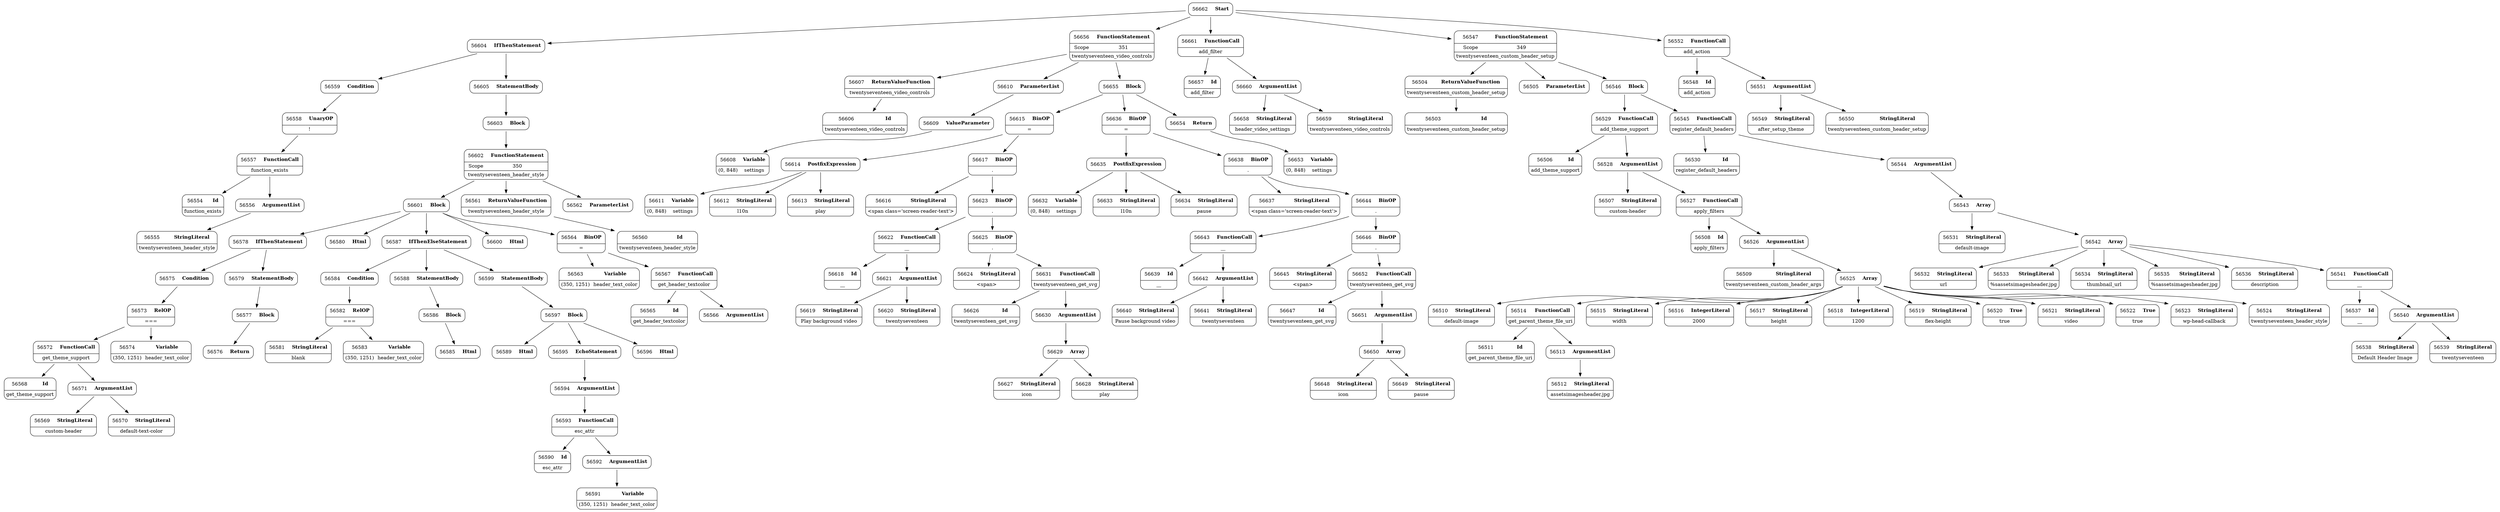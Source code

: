 digraph ast {
node [shape=none];
56576 [label=<<TABLE border='1' cellspacing='0' cellpadding='10' style='rounded' ><TR><TD border='0'>56576</TD><TD border='0'><B>Return</B></TD></TR></TABLE>>];
56577 [label=<<TABLE border='1' cellspacing='0' cellpadding='10' style='rounded' ><TR><TD border='0'>56577</TD><TD border='0'><B>Block</B></TD></TR></TABLE>>];
56577 -> 56576 [weight=2];
56578 [label=<<TABLE border='1' cellspacing='0' cellpadding='10' style='rounded' ><TR><TD border='0'>56578</TD><TD border='0'><B>IfThenStatement</B></TD></TR></TABLE>>];
56578 -> 56575 [weight=2];
56578 -> 56579 [weight=2];
56579 [label=<<TABLE border='1' cellspacing='0' cellpadding='10' style='rounded' ><TR><TD border='0'>56579</TD><TD border='0'><B>StatementBody</B></TD></TR></TABLE>>];
56579 -> 56577 [weight=2];
56580 [label=<<TABLE border='1' cellspacing='0' cellpadding='10' style='rounded' ><TR><TD border='0'>56580</TD><TD border='0'><B>Html</B></TD></TR></TABLE>>];
56581 [label=<<TABLE border='1' cellspacing='0' cellpadding='10' style='rounded' ><TR><TD border='0'>56581</TD><TD border='0'><B>StringLiteral</B></TD></TR><HR/><TR><TD border='0' cellpadding='5' colspan='2'>blank</TD></TR></TABLE>>];
56582 [label=<<TABLE border='1' cellspacing='0' cellpadding='10' style='rounded' ><TR><TD border='0'>56582</TD><TD border='0'><B>RelOP</B></TD></TR><HR/><TR><TD border='0' cellpadding='5' colspan='2'>===</TD></TR></TABLE>>];
56582 -> 56581 [weight=2];
56582 -> 56583 [weight=2];
56583 [label=<<TABLE border='1' cellspacing='0' cellpadding='10' style='rounded' ><TR><TD border='0'>56583</TD><TD border='0'><B>Variable</B></TD></TR><HR/><TR><TD border='0' cellpadding='5'>(350, 1251)</TD><TD border='0' cellpadding='5'>header_text_color</TD></TR></TABLE>>];
56584 [label=<<TABLE border='1' cellspacing='0' cellpadding='10' style='rounded' ><TR><TD border='0'>56584</TD><TD border='0'><B>Condition</B></TD></TR></TABLE>>];
56584 -> 56582 [weight=2];
56585 [label=<<TABLE border='1' cellspacing='0' cellpadding='10' style='rounded' ><TR><TD border='0'>56585</TD><TD border='0'><B>Html</B></TD></TR></TABLE>>];
56586 [label=<<TABLE border='1' cellspacing='0' cellpadding='10' style='rounded' ><TR><TD border='0'>56586</TD><TD border='0'><B>Block</B></TD></TR></TABLE>>];
56586 -> 56585 [weight=2];
56587 [label=<<TABLE border='1' cellspacing='0' cellpadding='10' style='rounded' ><TR><TD border='0'>56587</TD><TD border='0'><B>IfThenElseStatement</B></TD></TR></TABLE>>];
56587 -> 56584 [weight=2];
56587 -> 56588 [weight=2];
56587 -> 56599 [weight=2];
56588 [label=<<TABLE border='1' cellspacing='0' cellpadding='10' style='rounded' ><TR><TD border='0'>56588</TD><TD border='0'><B>StatementBody</B></TD></TR></TABLE>>];
56588 -> 56586 [weight=2];
56589 [label=<<TABLE border='1' cellspacing='0' cellpadding='10' style='rounded' ><TR><TD border='0'>56589</TD><TD border='0'><B>Html</B></TD></TR></TABLE>>];
56590 [label=<<TABLE border='1' cellspacing='0' cellpadding='10' style='rounded' ><TR><TD border='0'>56590</TD><TD border='0'><B>Id</B></TD></TR><HR/><TR><TD border='0' cellpadding='5' colspan='2'>esc_attr</TD></TR></TABLE>>];
56591 [label=<<TABLE border='1' cellspacing='0' cellpadding='10' style='rounded' ><TR><TD border='0'>56591</TD><TD border='0'><B>Variable</B></TD></TR><HR/><TR><TD border='0' cellpadding='5'>(350, 1251)</TD><TD border='0' cellpadding='5'>header_text_color</TD></TR></TABLE>>];
56592 [label=<<TABLE border='1' cellspacing='0' cellpadding='10' style='rounded' ><TR><TD border='0'>56592</TD><TD border='0'><B>ArgumentList</B></TD></TR></TABLE>>];
56592 -> 56591 [weight=2];
56593 [label=<<TABLE border='1' cellspacing='0' cellpadding='10' style='rounded' ><TR><TD border='0'>56593</TD><TD border='0'><B>FunctionCall</B></TD></TR><HR/><TR><TD border='0' cellpadding='5' colspan='2'>esc_attr</TD></TR></TABLE>>];
56593 -> 56590 [weight=2];
56593 -> 56592 [weight=2];
56594 [label=<<TABLE border='1' cellspacing='0' cellpadding='10' style='rounded' ><TR><TD border='0'>56594</TD><TD border='0'><B>ArgumentList</B></TD></TR></TABLE>>];
56594 -> 56593 [weight=2];
56595 [label=<<TABLE border='1' cellspacing='0' cellpadding='10' style='rounded' ><TR><TD border='0'>56595</TD><TD border='0'><B>EchoStatement</B></TD></TR></TABLE>>];
56595 -> 56594 [weight=2];
56596 [label=<<TABLE border='1' cellspacing='0' cellpadding='10' style='rounded' ><TR><TD border='0'>56596</TD><TD border='0'><B>Html</B></TD></TR></TABLE>>];
56597 [label=<<TABLE border='1' cellspacing='0' cellpadding='10' style='rounded' ><TR><TD border='0'>56597</TD><TD border='0'><B>Block</B></TD></TR></TABLE>>];
56597 -> 56589 [weight=2];
56597 -> 56595 [weight=2];
56597 -> 56596 [weight=2];
56599 [label=<<TABLE border='1' cellspacing='0' cellpadding='10' style='rounded' ><TR><TD border='0'>56599</TD><TD border='0'><B>StatementBody</B></TD></TR></TABLE>>];
56599 -> 56597 [weight=2];
56600 [label=<<TABLE border='1' cellspacing='0' cellpadding='10' style='rounded' ><TR><TD border='0'>56600</TD><TD border='0'><B>Html</B></TD></TR></TABLE>>];
56601 [label=<<TABLE border='1' cellspacing='0' cellpadding='10' style='rounded' ><TR><TD border='0'>56601</TD><TD border='0'><B>Block</B></TD></TR></TABLE>>];
56601 -> 56564 [weight=2];
56601 -> 56578 [weight=2];
56601 -> 56580 [weight=2];
56601 -> 56587 [weight=2];
56601 -> 56600 [weight=2];
56602 [label=<<TABLE border='1' cellspacing='0' cellpadding='10' style='rounded' ><TR><TD border='0'>56602</TD><TD border='0'><B>FunctionStatement</B></TD></TR><HR/><TR><TD border='0' cellpadding='5'>Scope</TD><TD border='0' cellpadding='5'>350</TD></TR><HR/><TR><TD border='0' cellpadding='5' colspan='2'>twentyseventeen_header_style</TD></TR></TABLE>>];
56602 -> 56561 [weight=2];
56602 -> 56562 [weight=2];
56602 -> 56601 [weight=2];
56603 [label=<<TABLE border='1' cellspacing='0' cellpadding='10' style='rounded' ><TR><TD border='0'>56603</TD><TD border='0'><B>Block</B></TD></TR></TABLE>>];
56603 -> 56602 [weight=2];
56604 [label=<<TABLE border='1' cellspacing='0' cellpadding='10' style='rounded' ><TR><TD border='0'>56604</TD><TD border='0'><B>IfThenStatement</B></TD></TR></TABLE>>];
56604 -> 56559 [weight=2];
56604 -> 56605 [weight=2];
56605 [label=<<TABLE border='1' cellspacing='0' cellpadding='10' style='rounded' ><TR><TD border='0'>56605</TD><TD border='0'><B>StatementBody</B></TD></TR></TABLE>>];
56605 -> 56603 [weight=2];
56606 [label=<<TABLE border='1' cellspacing='0' cellpadding='10' style='rounded' ><TR><TD border='0'>56606</TD><TD border='0'><B>Id</B></TD></TR><HR/><TR><TD border='0' cellpadding='5' colspan='2'>twentyseventeen_video_controls</TD></TR></TABLE>>];
56607 [label=<<TABLE border='1' cellspacing='0' cellpadding='10' style='rounded' ><TR><TD border='0'>56607</TD><TD border='0'><B>ReturnValueFunction</B></TD></TR><HR/><TR><TD border='0' cellpadding='5' colspan='2'>twentyseventeen_video_controls</TD></TR></TABLE>>];
56607 -> 56606 [weight=2];
56608 [label=<<TABLE border='1' cellspacing='0' cellpadding='10' style='rounded' ><TR><TD border='0'>56608</TD><TD border='0'><B>Variable</B></TD></TR><HR/><TR><TD border='0' cellpadding='5'>(0, 848)</TD><TD border='0' cellpadding='5'>settings</TD></TR></TABLE>>];
56609 [label=<<TABLE border='1' cellspacing='0' cellpadding='10' style='rounded' ><TR><TD border='0'>56609</TD><TD border='0'><B>ValueParameter</B></TD></TR></TABLE>>];
56609 -> 56608 [weight=2];
56610 [label=<<TABLE border='1' cellspacing='0' cellpadding='10' style='rounded' ><TR><TD border='0'>56610</TD><TD border='0'><B>ParameterList</B></TD></TR></TABLE>>];
56610 -> 56609 [weight=2];
56611 [label=<<TABLE border='1' cellspacing='0' cellpadding='10' style='rounded' ><TR><TD border='0'>56611</TD><TD border='0'><B>Variable</B></TD></TR><HR/><TR><TD border='0' cellpadding='5'>(0, 848)</TD><TD border='0' cellpadding='5'>settings</TD></TR></TABLE>>];
56612 [label=<<TABLE border='1' cellspacing='0' cellpadding='10' style='rounded' ><TR><TD border='0'>56612</TD><TD border='0'><B>StringLiteral</B></TD></TR><HR/><TR><TD border='0' cellpadding='5' colspan='2'>l10n</TD></TR></TABLE>>];
56613 [label=<<TABLE border='1' cellspacing='0' cellpadding='10' style='rounded' ><TR><TD border='0'>56613</TD><TD border='0'><B>StringLiteral</B></TD></TR><HR/><TR><TD border='0' cellpadding='5' colspan='2'>play</TD></TR></TABLE>>];
56614 [label=<<TABLE border='1' cellspacing='0' cellpadding='10' style='rounded' ><TR><TD border='0'>56614</TD><TD border='0'><B>PostfixExpression</B></TD></TR></TABLE>>];
56614 -> 56611 [weight=2];
56614 -> 56612 [weight=2];
56614 -> 56613 [weight=2];
56615 [label=<<TABLE border='1' cellspacing='0' cellpadding='10' style='rounded' ><TR><TD border='0'>56615</TD><TD border='0'><B>BinOP</B></TD></TR><HR/><TR><TD border='0' cellpadding='5' colspan='2'>=</TD></TR></TABLE>>];
56615 -> 56614 [weight=2];
56615 -> 56617 [weight=2];
56616 [label=<<TABLE border='1' cellspacing='0' cellpadding='10' style='rounded' ><TR><TD border='0'>56616</TD><TD border='0'><B>StringLiteral</B></TD></TR><HR/><TR><TD border='0' cellpadding='5' colspan='2'>&lt;span class='screen-reader-text'&gt;</TD></TR></TABLE>>];
56617 [label=<<TABLE border='1' cellspacing='0' cellpadding='10' style='rounded' ><TR><TD border='0'>56617</TD><TD border='0'><B>BinOP</B></TD></TR><HR/><TR><TD border='0' cellpadding='5' colspan='2'>.</TD></TR></TABLE>>];
56617 -> 56616 [weight=2];
56617 -> 56623 [weight=2];
56618 [label=<<TABLE border='1' cellspacing='0' cellpadding='10' style='rounded' ><TR><TD border='0'>56618</TD><TD border='0'><B>Id</B></TD></TR><HR/><TR><TD border='0' cellpadding='5' colspan='2'>__</TD></TR></TABLE>>];
56619 [label=<<TABLE border='1' cellspacing='0' cellpadding='10' style='rounded' ><TR><TD border='0'>56619</TD><TD border='0'><B>StringLiteral</B></TD></TR><HR/><TR><TD border='0' cellpadding='5' colspan='2'>Play background video</TD></TR></TABLE>>];
56620 [label=<<TABLE border='1' cellspacing='0' cellpadding='10' style='rounded' ><TR><TD border='0'>56620</TD><TD border='0'><B>StringLiteral</B></TD></TR><HR/><TR><TD border='0' cellpadding='5' colspan='2'>twentyseventeen</TD></TR></TABLE>>];
56621 [label=<<TABLE border='1' cellspacing='0' cellpadding='10' style='rounded' ><TR><TD border='0'>56621</TD><TD border='0'><B>ArgumentList</B></TD></TR></TABLE>>];
56621 -> 56619 [weight=2];
56621 -> 56620 [weight=2];
56622 [label=<<TABLE border='1' cellspacing='0' cellpadding='10' style='rounded' ><TR><TD border='0'>56622</TD><TD border='0'><B>FunctionCall</B></TD></TR><HR/><TR><TD border='0' cellpadding='5' colspan='2'>__</TD></TR></TABLE>>];
56622 -> 56618 [weight=2];
56622 -> 56621 [weight=2];
56623 [label=<<TABLE border='1' cellspacing='0' cellpadding='10' style='rounded' ><TR><TD border='0'>56623</TD><TD border='0'><B>BinOP</B></TD></TR><HR/><TR><TD border='0' cellpadding='5' colspan='2'>.</TD></TR></TABLE>>];
56623 -> 56622 [weight=2];
56623 -> 56625 [weight=2];
56624 [label=<<TABLE border='1' cellspacing='0' cellpadding='10' style='rounded' ><TR><TD border='0'>56624</TD><TD border='0'><B>StringLiteral</B></TD></TR><HR/><TR><TD border='0' cellpadding='5' colspan='2'>&lt;span&gt;</TD></TR></TABLE>>];
56625 [label=<<TABLE border='1' cellspacing='0' cellpadding='10' style='rounded' ><TR><TD border='0'>56625</TD><TD border='0'><B>BinOP</B></TD></TR><HR/><TR><TD border='0' cellpadding='5' colspan='2'>.</TD></TR></TABLE>>];
56625 -> 56624 [weight=2];
56625 -> 56631 [weight=2];
56626 [label=<<TABLE border='1' cellspacing='0' cellpadding='10' style='rounded' ><TR><TD border='0'>56626</TD><TD border='0'><B>Id</B></TD></TR><HR/><TR><TD border='0' cellpadding='5' colspan='2'>twentyseventeen_get_svg</TD></TR></TABLE>>];
56627 [label=<<TABLE border='1' cellspacing='0' cellpadding='10' style='rounded' ><TR><TD border='0'>56627</TD><TD border='0'><B>StringLiteral</B></TD></TR><HR/><TR><TD border='0' cellpadding='5' colspan='2'>icon</TD></TR></TABLE>>];
56628 [label=<<TABLE border='1' cellspacing='0' cellpadding='10' style='rounded' ><TR><TD border='0'>56628</TD><TD border='0'><B>StringLiteral</B></TD></TR><HR/><TR><TD border='0' cellpadding='5' colspan='2'>play</TD></TR></TABLE>>];
56629 [label=<<TABLE border='1' cellspacing='0' cellpadding='10' style='rounded' ><TR><TD border='0'>56629</TD><TD border='0'><B>Array</B></TD></TR></TABLE>>];
56629 -> 56627 [weight=2];
56629 -> 56628 [weight=2];
56630 [label=<<TABLE border='1' cellspacing='0' cellpadding='10' style='rounded' ><TR><TD border='0'>56630</TD><TD border='0'><B>ArgumentList</B></TD></TR></TABLE>>];
56630 -> 56629 [weight=2];
56631 [label=<<TABLE border='1' cellspacing='0' cellpadding='10' style='rounded' ><TR><TD border='0'>56631</TD><TD border='0'><B>FunctionCall</B></TD></TR><HR/><TR><TD border='0' cellpadding='5' colspan='2'>twentyseventeen_get_svg</TD></TR></TABLE>>];
56631 -> 56626 [weight=2];
56631 -> 56630 [weight=2];
56632 [label=<<TABLE border='1' cellspacing='0' cellpadding='10' style='rounded' ><TR><TD border='0'>56632</TD><TD border='0'><B>Variable</B></TD></TR><HR/><TR><TD border='0' cellpadding='5'>(0, 848)</TD><TD border='0' cellpadding='5'>settings</TD></TR></TABLE>>];
56633 [label=<<TABLE border='1' cellspacing='0' cellpadding='10' style='rounded' ><TR><TD border='0'>56633</TD><TD border='0'><B>StringLiteral</B></TD></TR><HR/><TR><TD border='0' cellpadding='5' colspan='2'>l10n</TD></TR></TABLE>>];
56634 [label=<<TABLE border='1' cellspacing='0' cellpadding='10' style='rounded' ><TR><TD border='0'>56634</TD><TD border='0'><B>StringLiteral</B></TD></TR><HR/><TR><TD border='0' cellpadding='5' colspan='2'>pause</TD></TR></TABLE>>];
56635 [label=<<TABLE border='1' cellspacing='0' cellpadding='10' style='rounded' ><TR><TD border='0'>56635</TD><TD border='0'><B>PostfixExpression</B></TD></TR></TABLE>>];
56635 -> 56632 [weight=2];
56635 -> 56633 [weight=2];
56635 -> 56634 [weight=2];
56636 [label=<<TABLE border='1' cellspacing='0' cellpadding='10' style='rounded' ><TR><TD border='0'>56636</TD><TD border='0'><B>BinOP</B></TD></TR><HR/><TR><TD border='0' cellpadding='5' colspan='2'>=</TD></TR></TABLE>>];
56636 -> 56635 [weight=2];
56636 -> 56638 [weight=2];
56637 [label=<<TABLE border='1' cellspacing='0' cellpadding='10' style='rounded' ><TR><TD border='0'>56637</TD><TD border='0'><B>StringLiteral</B></TD></TR><HR/><TR><TD border='0' cellpadding='5' colspan='2'>&lt;span class='screen-reader-text'&gt;</TD></TR></TABLE>>];
56638 [label=<<TABLE border='1' cellspacing='0' cellpadding='10' style='rounded' ><TR><TD border='0'>56638</TD><TD border='0'><B>BinOP</B></TD></TR><HR/><TR><TD border='0' cellpadding='5' colspan='2'>.</TD></TR></TABLE>>];
56638 -> 56637 [weight=2];
56638 -> 56644 [weight=2];
56639 [label=<<TABLE border='1' cellspacing='0' cellpadding='10' style='rounded' ><TR><TD border='0'>56639</TD><TD border='0'><B>Id</B></TD></TR><HR/><TR><TD border='0' cellpadding='5' colspan='2'>__</TD></TR></TABLE>>];
56640 [label=<<TABLE border='1' cellspacing='0' cellpadding='10' style='rounded' ><TR><TD border='0'>56640</TD><TD border='0'><B>StringLiteral</B></TD></TR><HR/><TR><TD border='0' cellpadding='5' colspan='2'>Pause background video</TD></TR></TABLE>>];
56641 [label=<<TABLE border='1' cellspacing='0' cellpadding='10' style='rounded' ><TR><TD border='0'>56641</TD><TD border='0'><B>StringLiteral</B></TD></TR><HR/><TR><TD border='0' cellpadding='5' colspan='2'>twentyseventeen</TD></TR></TABLE>>];
56642 [label=<<TABLE border='1' cellspacing='0' cellpadding='10' style='rounded' ><TR><TD border='0'>56642</TD><TD border='0'><B>ArgumentList</B></TD></TR></TABLE>>];
56642 -> 56640 [weight=2];
56642 -> 56641 [weight=2];
56643 [label=<<TABLE border='1' cellspacing='0' cellpadding='10' style='rounded' ><TR><TD border='0'>56643</TD><TD border='0'><B>FunctionCall</B></TD></TR><HR/><TR><TD border='0' cellpadding='5' colspan='2'>__</TD></TR></TABLE>>];
56643 -> 56639 [weight=2];
56643 -> 56642 [weight=2];
56644 [label=<<TABLE border='1' cellspacing='0' cellpadding='10' style='rounded' ><TR><TD border='0'>56644</TD><TD border='0'><B>BinOP</B></TD></TR><HR/><TR><TD border='0' cellpadding='5' colspan='2'>.</TD></TR></TABLE>>];
56644 -> 56643 [weight=2];
56644 -> 56646 [weight=2];
56645 [label=<<TABLE border='1' cellspacing='0' cellpadding='10' style='rounded' ><TR><TD border='0'>56645</TD><TD border='0'><B>StringLiteral</B></TD></TR><HR/><TR><TD border='0' cellpadding='5' colspan='2'>&lt;span&gt;</TD></TR></TABLE>>];
56646 [label=<<TABLE border='1' cellspacing='0' cellpadding='10' style='rounded' ><TR><TD border='0'>56646</TD><TD border='0'><B>BinOP</B></TD></TR><HR/><TR><TD border='0' cellpadding='5' colspan='2'>.</TD></TR></TABLE>>];
56646 -> 56645 [weight=2];
56646 -> 56652 [weight=2];
56647 [label=<<TABLE border='1' cellspacing='0' cellpadding='10' style='rounded' ><TR><TD border='0'>56647</TD><TD border='0'><B>Id</B></TD></TR><HR/><TR><TD border='0' cellpadding='5' colspan='2'>twentyseventeen_get_svg</TD></TR></TABLE>>];
56648 [label=<<TABLE border='1' cellspacing='0' cellpadding='10' style='rounded' ><TR><TD border='0'>56648</TD><TD border='0'><B>StringLiteral</B></TD></TR><HR/><TR><TD border='0' cellpadding='5' colspan='2'>icon</TD></TR></TABLE>>];
56649 [label=<<TABLE border='1' cellspacing='0' cellpadding='10' style='rounded' ><TR><TD border='0'>56649</TD><TD border='0'><B>StringLiteral</B></TD></TR><HR/><TR><TD border='0' cellpadding='5' colspan='2'>pause</TD></TR></TABLE>>];
56650 [label=<<TABLE border='1' cellspacing='0' cellpadding='10' style='rounded' ><TR><TD border='0'>56650</TD><TD border='0'><B>Array</B></TD></TR></TABLE>>];
56650 -> 56648 [weight=2];
56650 -> 56649 [weight=2];
56651 [label=<<TABLE border='1' cellspacing='0' cellpadding='10' style='rounded' ><TR><TD border='0'>56651</TD><TD border='0'><B>ArgumentList</B></TD></TR></TABLE>>];
56651 -> 56650 [weight=2];
56652 [label=<<TABLE border='1' cellspacing='0' cellpadding='10' style='rounded' ><TR><TD border='0'>56652</TD><TD border='0'><B>FunctionCall</B></TD></TR><HR/><TR><TD border='0' cellpadding='5' colspan='2'>twentyseventeen_get_svg</TD></TR></TABLE>>];
56652 -> 56647 [weight=2];
56652 -> 56651 [weight=2];
56653 [label=<<TABLE border='1' cellspacing='0' cellpadding='10' style='rounded' ><TR><TD border='0'>56653</TD><TD border='0'><B>Variable</B></TD></TR><HR/><TR><TD border='0' cellpadding='5'>(0, 848)</TD><TD border='0' cellpadding='5'>settings</TD></TR></TABLE>>];
56654 [label=<<TABLE border='1' cellspacing='0' cellpadding='10' style='rounded' ><TR><TD border='0'>56654</TD><TD border='0'><B>Return</B></TD></TR></TABLE>>];
56654 -> 56653 [weight=2];
56655 [label=<<TABLE border='1' cellspacing='0' cellpadding='10' style='rounded' ><TR><TD border='0'>56655</TD><TD border='0'><B>Block</B></TD></TR></TABLE>>];
56655 -> 56615 [weight=2];
56655 -> 56636 [weight=2];
56655 -> 56654 [weight=2];
56656 [label=<<TABLE border='1' cellspacing='0' cellpadding='10' style='rounded' ><TR><TD border='0'>56656</TD><TD border='0'><B>FunctionStatement</B></TD></TR><HR/><TR><TD border='0' cellpadding='5'>Scope</TD><TD border='0' cellpadding='5'>351</TD></TR><HR/><TR><TD border='0' cellpadding='5' colspan='2'>twentyseventeen_video_controls</TD></TR></TABLE>>];
56656 -> 56607 [weight=2];
56656 -> 56610 [weight=2];
56656 -> 56655 [weight=2];
56657 [label=<<TABLE border='1' cellspacing='0' cellpadding='10' style='rounded' ><TR><TD border='0'>56657</TD><TD border='0'><B>Id</B></TD></TR><HR/><TR><TD border='0' cellpadding='5' colspan='2'>add_filter</TD></TR></TABLE>>];
56658 [label=<<TABLE border='1' cellspacing='0' cellpadding='10' style='rounded' ><TR><TD border='0'>56658</TD><TD border='0'><B>StringLiteral</B></TD></TR><HR/><TR><TD border='0' cellpadding='5' colspan='2'>header_video_settings</TD></TR></TABLE>>];
56659 [label=<<TABLE border='1' cellspacing='0' cellpadding='10' style='rounded' ><TR><TD border='0'>56659</TD><TD border='0'><B>StringLiteral</B></TD></TR><HR/><TR><TD border='0' cellpadding='5' colspan='2'>twentyseventeen_video_controls</TD></TR></TABLE>>];
56660 [label=<<TABLE border='1' cellspacing='0' cellpadding='10' style='rounded' ><TR><TD border='0'>56660</TD><TD border='0'><B>ArgumentList</B></TD></TR></TABLE>>];
56660 -> 56658 [weight=2];
56660 -> 56659 [weight=2];
56661 [label=<<TABLE border='1' cellspacing='0' cellpadding='10' style='rounded' ><TR><TD border='0'>56661</TD><TD border='0'><B>FunctionCall</B></TD></TR><HR/><TR><TD border='0' cellpadding='5' colspan='2'>add_filter</TD></TR></TABLE>>];
56661 -> 56657 [weight=2];
56661 -> 56660 [weight=2];
56662 [label=<<TABLE border='1' cellspacing='0' cellpadding='10' style='rounded' ><TR><TD border='0'>56662</TD><TD border='0'><B>Start</B></TD></TR></TABLE>>];
56662 -> 56547 [weight=2];
56662 -> 56552 [weight=2];
56662 -> 56604 [weight=2];
56662 -> 56656 [weight=2];
56662 -> 56661 [weight=2];
56503 [label=<<TABLE border='1' cellspacing='0' cellpadding='10' style='rounded' ><TR><TD border='0'>56503</TD><TD border='0'><B>Id</B></TD></TR><HR/><TR><TD border='0' cellpadding='5' colspan='2'>twentyseventeen_custom_header_setup</TD></TR></TABLE>>];
56504 [label=<<TABLE border='1' cellspacing='0' cellpadding='10' style='rounded' ><TR><TD border='0'>56504</TD><TD border='0'><B>ReturnValueFunction</B></TD></TR><HR/><TR><TD border='0' cellpadding='5' colspan='2'>twentyseventeen_custom_header_setup</TD></TR></TABLE>>];
56504 -> 56503 [weight=2];
56505 [label=<<TABLE border='1' cellspacing='0' cellpadding='10' style='rounded' ><TR><TD border='0'>56505</TD><TD border='0'><B>ParameterList</B></TD></TR></TABLE>>];
56506 [label=<<TABLE border='1' cellspacing='0' cellpadding='10' style='rounded' ><TR><TD border='0'>56506</TD><TD border='0'><B>Id</B></TD></TR><HR/><TR><TD border='0' cellpadding='5' colspan='2'>add_theme_support</TD></TR></TABLE>>];
56507 [label=<<TABLE border='1' cellspacing='0' cellpadding='10' style='rounded' ><TR><TD border='0'>56507</TD><TD border='0'><B>StringLiteral</B></TD></TR><HR/><TR><TD border='0' cellpadding='5' colspan='2'>custom-header</TD></TR></TABLE>>];
56508 [label=<<TABLE border='1' cellspacing='0' cellpadding='10' style='rounded' ><TR><TD border='0'>56508</TD><TD border='0'><B>Id</B></TD></TR><HR/><TR><TD border='0' cellpadding='5' colspan='2'>apply_filters</TD></TR></TABLE>>];
56509 [label=<<TABLE border='1' cellspacing='0' cellpadding='10' style='rounded' ><TR><TD border='0'>56509</TD><TD border='0'><B>StringLiteral</B></TD></TR><HR/><TR><TD border='0' cellpadding='5' colspan='2'>twentyseventeen_custom_header_args</TD></TR></TABLE>>];
56510 [label=<<TABLE border='1' cellspacing='0' cellpadding='10' style='rounded' ><TR><TD border='0'>56510</TD><TD border='0'><B>StringLiteral</B></TD></TR><HR/><TR><TD border='0' cellpadding='5' colspan='2'>default-image</TD></TR></TABLE>>];
56511 [label=<<TABLE border='1' cellspacing='0' cellpadding='10' style='rounded' ><TR><TD border='0'>56511</TD><TD border='0'><B>Id</B></TD></TR><HR/><TR><TD border='0' cellpadding='5' colspan='2'>get_parent_theme_file_uri</TD></TR></TABLE>>];
56512 [label=<<TABLE border='1' cellspacing='0' cellpadding='10' style='rounded' ><TR><TD border='0'>56512</TD><TD border='0'><B>StringLiteral</B></TD></TR><HR/><TR><TD border='0' cellpadding='5' colspan='2'>assetsimagesheader.jpg</TD></TR></TABLE>>];
56513 [label=<<TABLE border='1' cellspacing='0' cellpadding='10' style='rounded' ><TR><TD border='0'>56513</TD><TD border='0'><B>ArgumentList</B></TD></TR></TABLE>>];
56513 -> 56512 [weight=2];
56514 [label=<<TABLE border='1' cellspacing='0' cellpadding='10' style='rounded' ><TR><TD border='0'>56514</TD><TD border='0'><B>FunctionCall</B></TD></TR><HR/><TR><TD border='0' cellpadding='5' colspan='2'>get_parent_theme_file_uri</TD></TR></TABLE>>];
56514 -> 56511 [weight=2];
56514 -> 56513 [weight=2];
56515 [label=<<TABLE border='1' cellspacing='0' cellpadding='10' style='rounded' ><TR><TD border='0'>56515</TD><TD border='0'><B>StringLiteral</B></TD></TR><HR/><TR><TD border='0' cellpadding='5' colspan='2'>width</TD></TR></TABLE>>];
56516 [label=<<TABLE border='1' cellspacing='0' cellpadding='10' style='rounded' ><TR><TD border='0'>56516</TD><TD border='0'><B>IntegerLiteral</B></TD></TR><HR/><TR><TD border='0' cellpadding='5' colspan='2'>2000</TD></TR></TABLE>>];
56517 [label=<<TABLE border='1' cellspacing='0' cellpadding='10' style='rounded' ><TR><TD border='0'>56517</TD><TD border='0'><B>StringLiteral</B></TD></TR><HR/><TR><TD border='0' cellpadding='5' colspan='2'>height</TD></TR></TABLE>>];
56518 [label=<<TABLE border='1' cellspacing='0' cellpadding='10' style='rounded' ><TR><TD border='0'>56518</TD><TD border='0'><B>IntegerLiteral</B></TD></TR><HR/><TR><TD border='0' cellpadding='5' colspan='2'>1200</TD></TR></TABLE>>];
56519 [label=<<TABLE border='1' cellspacing='0' cellpadding='10' style='rounded' ><TR><TD border='0'>56519</TD><TD border='0'><B>StringLiteral</B></TD></TR><HR/><TR><TD border='0' cellpadding='5' colspan='2'>flex-height</TD></TR></TABLE>>];
56520 [label=<<TABLE border='1' cellspacing='0' cellpadding='10' style='rounded' ><TR><TD border='0'>56520</TD><TD border='0'><B>True</B></TD></TR><HR/><TR><TD border='0' cellpadding='5' colspan='2'>true</TD></TR></TABLE>>];
56521 [label=<<TABLE border='1' cellspacing='0' cellpadding='10' style='rounded' ><TR><TD border='0'>56521</TD><TD border='0'><B>StringLiteral</B></TD></TR><HR/><TR><TD border='0' cellpadding='5' colspan='2'>video</TD></TR></TABLE>>];
56522 [label=<<TABLE border='1' cellspacing='0' cellpadding='10' style='rounded' ><TR><TD border='0'>56522</TD><TD border='0'><B>True</B></TD></TR><HR/><TR><TD border='0' cellpadding='5' colspan='2'>true</TD></TR></TABLE>>];
56523 [label=<<TABLE border='1' cellspacing='0' cellpadding='10' style='rounded' ><TR><TD border='0'>56523</TD><TD border='0'><B>StringLiteral</B></TD></TR><HR/><TR><TD border='0' cellpadding='5' colspan='2'>wp-head-callback</TD></TR></TABLE>>];
56524 [label=<<TABLE border='1' cellspacing='0' cellpadding='10' style='rounded' ><TR><TD border='0'>56524</TD><TD border='0'><B>StringLiteral</B></TD></TR><HR/><TR><TD border='0' cellpadding='5' colspan='2'>twentyseventeen_header_style</TD></TR></TABLE>>];
56525 [label=<<TABLE border='1' cellspacing='0' cellpadding='10' style='rounded' ><TR><TD border='0'>56525</TD><TD border='0'><B>Array</B></TD></TR></TABLE>>];
56525 -> 56510 [weight=2];
56525 -> 56514 [weight=2];
56525 -> 56515 [weight=2];
56525 -> 56516 [weight=2];
56525 -> 56517 [weight=2];
56525 -> 56518 [weight=2];
56525 -> 56519 [weight=2];
56525 -> 56520 [weight=2];
56525 -> 56521 [weight=2];
56525 -> 56522 [weight=2];
56525 -> 56523 [weight=2];
56525 -> 56524 [weight=2];
56526 [label=<<TABLE border='1' cellspacing='0' cellpadding='10' style='rounded' ><TR><TD border='0'>56526</TD><TD border='0'><B>ArgumentList</B></TD></TR></TABLE>>];
56526 -> 56509 [weight=2];
56526 -> 56525 [weight=2];
56527 [label=<<TABLE border='1' cellspacing='0' cellpadding='10' style='rounded' ><TR><TD border='0'>56527</TD><TD border='0'><B>FunctionCall</B></TD></TR><HR/><TR><TD border='0' cellpadding='5' colspan='2'>apply_filters</TD></TR></TABLE>>];
56527 -> 56508 [weight=2];
56527 -> 56526 [weight=2];
56528 [label=<<TABLE border='1' cellspacing='0' cellpadding='10' style='rounded' ><TR><TD border='0'>56528</TD><TD border='0'><B>ArgumentList</B></TD></TR></TABLE>>];
56528 -> 56507 [weight=2];
56528 -> 56527 [weight=2];
56529 [label=<<TABLE border='1' cellspacing='0' cellpadding='10' style='rounded' ><TR><TD border='0'>56529</TD><TD border='0'><B>FunctionCall</B></TD></TR><HR/><TR><TD border='0' cellpadding='5' colspan='2'>add_theme_support</TD></TR></TABLE>>];
56529 -> 56506 [weight=2];
56529 -> 56528 [weight=2];
56530 [label=<<TABLE border='1' cellspacing='0' cellpadding='10' style='rounded' ><TR><TD border='0'>56530</TD><TD border='0'><B>Id</B></TD></TR><HR/><TR><TD border='0' cellpadding='5' colspan='2'>register_default_headers</TD></TR></TABLE>>];
56531 [label=<<TABLE border='1' cellspacing='0' cellpadding='10' style='rounded' ><TR><TD border='0'>56531</TD><TD border='0'><B>StringLiteral</B></TD></TR><HR/><TR><TD border='0' cellpadding='5' colspan='2'>default-image</TD></TR></TABLE>>];
56532 [label=<<TABLE border='1' cellspacing='0' cellpadding='10' style='rounded' ><TR><TD border='0'>56532</TD><TD border='0'><B>StringLiteral</B></TD></TR><HR/><TR><TD border='0' cellpadding='5' colspan='2'>url</TD></TR></TABLE>>];
56533 [label=<<TABLE border='1' cellspacing='0' cellpadding='10' style='rounded' ><TR><TD border='0'>56533</TD><TD border='0'><B>StringLiteral</B></TD></TR><HR/><TR><TD border='0' cellpadding='5' colspan='2'>%sassetsimagesheader.jpg</TD></TR></TABLE>>];
56534 [label=<<TABLE border='1' cellspacing='0' cellpadding='10' style='rounded' ><TR><TD border='0'>56534</TD><TD border='0'><B>StringLiteral</B></TD></TR><HR/><TR><TD border='0' cellpadding='5' colspan='2'>thumbnail_url</TD></TR></TABLE>>];
56535 [label=<<TABLE border='1' cellspacing='0' cellpadding='10' style='rounded' ><TR><TD border='0'>56535</TD><TD border='0'><B>StringLiteral</B></TD></TR><HR/><TR><TD border='0' cellpadding='5' colspan='2'>%sassetsimagesheader.jpg</TD></TR></TABLE>>];
56536 [label=<<TABLE border='1' cellspacing='0' cellpadding='10' style='rounded' ><TR><TD border='0'>56536</TD><TD border='0'><B>StringLiteral</B></TD></TR><HR/><TR><TD border='0' cellpadding='5' colspan='2'>description</TD></TR></TABLE>>];
56537 [label=<<TABLE border='1' cellspacing='0' cellpadding='10' style='rounded' ><TR><TD border='0'>56537</TD><TD border='0'><B>Id</B></TD></TR><HR/><TR><TD border='0' cellpadding='5' colspan='2'>__</TD></TR></TABLE>>];
56538 [label=<<TABLE border='1' cellspacing='0' cellpadding='10' style='rounded' ><TR><TD border='0'>56538</TD><TD border='0'><B>StringLiteral</B></TD></TR><HR/><TR><TD border='0' cellpadding='5' colspan='2'>Default Header Image</TD></TR></TABLE>>];
56539 [label=<<TABLE border='1' cellspacing='0' cellpadding='10' style='rounded' ><TR><TD border='0'>56539</TD><TD border='0'><B>StringLiteral</B></TD></TR><HR/><TR><TD border='0' cellpadding='5' colspan='2'>twentyseventeen</TD></TR></TABLE>>];
56540 [label=<<TABLE border='1' cellspacing='0' cellpadding='10' style='rounded' ><TR><TD border='0'>56540</TD><TD border='0'><B>ArgumentList</B></TD></TR></TABLE>>];
56540 -> 56538 [weight=2];
56540 -> 56539 [weight=2];
56541 [label=<<TABLE border='1' cellspacing='0' cellpadding='10' style='rounded' ><TR><TD border='0'>56541</TD><TD border='0'><B>FunctionCall</B></TD></TR><HR/><TR><TD border='0' cellpadding='5' colspan='2'>__</TD></TR></TABLE>>];
56541 -> 56537 [weight=2];
56541 -> 56540 [weight=2];
56542 [label=<<TABLE border='1' cellspacing='0' cellpadding='10' style='rounded' ><TR><TD border='0'>56542</TD><TD border='0'><B>Array</B></TD></TR></TABLE>>];
56542 -> 56532 [weight=2];
56542 -> 56533 [weight=2];
56542 -> 56534 [weight=2];
56542 -> 56535 [weight=2];
56542 -> 56536 [weight=2];
56542 -> 56541 [weight=2];
56543 [label=<<TABLE border='1' cellspacing='0' cellpadding='10' style='rounded' ><TR><TD border='0'>56543</TD><TD border='0'><B>Array</B></TD></TR></TABLE>>];
56543 -> 56531 [weight=2];
56543 -> 56542 [weight=2];
56544 [label=<<TABLE border='1' cellspacing='0' cellpadding='10' style='rounded' ><TR><TD border='0'>56544</TD><TD border='0'><B>ArgumentList</B></TD></TR></TABLE>>];
56544 -> 56543 [weight=2];
56545 [label=<<TABLE border='1' cellspacing='0' cellpadding='10' style='rounded' ><TR><TD border='0'>56545</TD><TD border='0'><B>FunctionCall</B></TD></TR><HR/><TR><TD border='0' cellpadding='5' colspan='2'>register_default_headers</TD></TR></TABLE>>];
56545 -> 56530 [weight=2];
56545 -> 56544 [weight=2];
56546 [label=<<TABLE border='1' cellspacing='0' cellpadding='10' style='rounded' ><TR><TD border='0'>56546</TD><TD border='0'><B>Block</B></TD></TR></TABLE>>];
56546 -> 56529 [weight=2];
56546 -> 56545 [weight=2];
56547 [label=<<TABLE border='1' cellspacing='0' cellpadding='10' style='rounded' ><TR><TD border='0'>56547</TD><TD border='0'><B>FunctionStatement</B></TD></TR><HR/><TR><TD border='0' cellpadding='5'>Scope</TD><TD border='0' cellpadding='5'>349</TD></TR><HR/><TR><TD border='0' cellpadding='5' colspan='2'>twentyseventeen_custom_header_setup</TD></TR></TABLE>>];
56547 -> 56504 [weight=2];
56547 -> 56505 [weight=2];
56547 -> 56546 [weight=2];
56548 [label=<<TABLE border='1' cellspacing='0' cellpadding='10' style='rounded' ><TR><TD border='0'>56548</TD><TD border='0'><B>Id</B></TD></TR><HR/><TR><TD border='0' cellpadding='5' colspan='2'>add_action</TD></TR></TABLE>>];
56549 [label=<<TABLE border='1' cellspacing='0' cellpadding='10' style='rounded' ><TR><TD border='0'>56549</TD><TD border='0'><B>StringLiteral</B></TD></TR><HR/><TR><TD border='0' cellpadding='5' colspan='2'>after_setup_theme</TD></TR></TABLE>>];
56550 [label=<<TABLE border='1' cellspacing='0' cellpadding='10' style='rounded' ><TR><TD border='0'>56550</TD><TD border='0'><B>StringLiteral</B></TD></TR><HR/><TR><TD border='0' cellpadding='5' colspan='2'>twentyseventeen_custom_header_setup</TD></TR></TABLE>>];
56551 [label=<<TABLE border='1' cellspacing='0' cellpadding='10' style='rounded' ><TR><TD border='0'>56551</TD><TD border='0'><B>ArgumentList</B></TD></TR></TABLE>>];
56551 -> 56549 [weight=2];
56551 -> 56550 [weight=2];
56552 [label=<<TABLE border='1' cellspacing='0' cellpadding='10' style='rounded' ><TR><TD border='0'>56552</TD><TD border='0'><B>FunctionCall</B></TD></TR><HR/><TR><TD border='0' cellpadding='5' colspan='2'>add_action</TD></TR></TABLE>>];
56552 -> 56548 [weight=2];
56552 -> 56551 [weight=2];
56554 [label=<<TABLE border='1' cellspacing='0' cellpadding='10' style='rounded' ><TR><TD border='0'>56554</TD><TD border='0'><B>Id</B></TD></TR><HR/><TR><TD border='0' cellpadding='5' colspan='2'>function_exists</TD></TR></TABLE>>];
56555 [label=<<TABLE border='1' cellspacing='0' cellpadding='10' style='rounded' ><TR><TD border='0'>56555</TD><TD border='0'><B>StringLiteral</B></TD></TR><HR/><TR><TD border='0' cellpadding='5' colspan='2'>twentyseventeen_header_style</TD></TR></TABLE>>];
56556 [label=<<TABLE border='1' cellspacing='0' cellpadding='10' style='rounded' ><TR><TD border='0'>56556</TD><TD border='0'><B>ArgumentList</B></TD></TR></TABLE>>];
56556 -> 56555 [weight=2];
56557 [label=<<TABLE border='1' cellspacing='0' cellpadding='10' style='rounded' ><TR><TD border='0'>56557</TD><TD border='0'><B>FunctionCall</B></TD></TR><HR/><TR><TD border='0' cellpadding='5' colspan='2'>function_exists</TD></TR></TABLE>>];
56557 -> 56554 [weight=2];
56557 -> 56556 [weight=2];
56558 [label=<<TABLE border='1' cellspacing='0' cellpadding='10' style='rounded' ><TR><TD border='0'>56558</TD><TD border='0'><B>UnaryOP</B></TD></TR><HR/><TR><TD border='0' cellpadding='5' colspan='2'>!</TD></TR></TABLE>>];
56558 -> 56557 [weight=2];
56559 [label=<<TABLE border='1' cellspacing='0' cellpadding='10' style='rounded' ><TR><TD border='0'>56559</TD><TD border='0'><B>Condition</B></TD></TR></TABLE>>];
56559 -> 56558 [weight=2];
56560 [label=<<TABLE border='1' cellspacing='0' cellpadding='10' style='rounded' ><TR><TD border='0'>56560</TD><TD border='0'><B>Id</B></TD></TR><HR/><TR><TD border='0' cellpadding='5' colspan='2'>twentyseventeen_header_style</TD></TR></TABLE>>];
56561 [label=<<TABLE border='1' cellspacing='0' cellpadding='10' style='rounded' ><TR><TD border='0'>56561</TD><TD border='0'><B>ReturnValueFunction</B></TD></TR><HR/><TR><TD border='0' cellpadding='5' colspan='2'>twentyseventeen_header_style</TD></TR></TABLE>>];
56561 -> 56560 [weight=2];
56562 [label=<<TABLE border='1' cellspacing='0' cellpadding='10' style='rounded' ><TR><TD border='0'>56562</TD><TD border='0'><B>ParameterList</B></TD></TR></TABLE>>];
56563 [label=<<TABLE border='1' cellspacing='0' cellpadding='10' style='rounded' ><TR><TD border='0'>56563</TD><TD border='0'><B>Variable</B></TD></TR><HR/><TR><TD border='0' cellpadding='5'>(350, 1251)</TD><TD border='0' cellpadding='5'>header_text_color</TD></TR></TABLE>>];
56564 [label=<<TABLE border='1' cellspacing='0' cellpadding='10' style='rounded' ><TR><TD border='0'>56564</TD><TD border='0'><B>BinOP</B></TD></TR><HR/><TR><TD border='0' cellpadding='5' colspan='2'>=</TD></TR></TABLE>>];
56564 -> 56563 [weight=2];
56564 -> 56567 [weight=2];
56565 [label=<<TABLE border='1' cellspacing='0' cellpadding='10' style='rounded' ><TR><TD border='0'>56565</TD><TD border='0'><B>Id</B></TD></TR><HR/><TR><TD border='0' cellpadding='5' colspan='2'>get_header_textcolor</TD></TR></TABLE>>];
56566 [label=<<TABLE border='1' cellspacing='0' cellpadding='10' style='rounded' ><TR><TD border='0'>56566</TD><TD border='0'><B>ArgumentList</B></TD></TR></TABLE>>];
56567 [label=<<TABLE border='1' cellspacing='0' cellpadding='10' style='rounded' ><TR><TD border='0'>56567</TD><TD border='0'><B>FunctionCall</B></TD></TR><HR/><TR><TD border='0' cellpadding='5' colspan='2'>get_header_textcolor</TD></TR></TABLE>>];
56567 -> 56565 [weight=2];
56567 -> 56566 [weight=2];
56568 [label=<<TABLE border='1' cellspacing='0' cellpadding='10' style='rounded' ><TR><TD border='0'>56568</TD><TD border='0'><B>Id</B></TD></TR><HR/><TR><TD border='0' cellpadding='5' colspan='2'>get_theme_support</TD></TR></TABLE>>];
56569 [label=<<TABLE border='1' cellspacing='0' cellpadding='10' style='rounded' ><TR><TD border='0'>56569</TD><TD border='0'><B>StringLiteral</B></TD></TR><HR/><TR><TD border='0' cellpadding='5' colspan='2'>custom-header</TD></TR></TABLE>>];
56570 [label=<<TABLE border='1' cellspacing='0' cellpadding='10' style='rounded' ><TR><TD border='0'>56570</TD><TD border='0'><B>StringLiteral</B></TD></TR><HR/><TR><TD border='0' cellpadding='5' colspan='2'>default-text-color</TD></TR></TABLE>>];
56571 [label=<<TABLE border='1' cellspacing='0' cellpadding='10' style='rounded' ><TR><TD border='0'>56571</TD><TD border='0'><B>ArgumentList</B></TD></TR></TABLE>>];
56571 -> 56569 [weight=2];
56571 -> 56570 [weight=2];
56572 [label=<<TABLE border='1' cellspacing='0' cellpadding='10' style='rounded' ><TR><TD border='0'>56572</TD><TD border='0'><B>FunctionCall</B></TD></TR><HR/><TR><TD border='0' cellpadding='5' colspan='2'>get_theme_support</TD></TR></TABLE>>];
56572 -> 56568 [weight=2];
56572 -> 56571 [weight=2];
56573 [label=<<TABLE border='1' cellspacing='0' cellpadding='10' style='rounded' ><TR><TD border='0'>56573</TD><TD border='0'><B>RelOP</B></TD></TR><HR/><TR><TD border='0' cellpadding='5' colspan='2'>===</TD></TR></TABLE>>];
56573 -> 56572 [weight=2];
56573 -> 56574 [weight=2];
56574 [label=<<TABLE border='1' cellspacing='0' cellpadding='10' style='rounded' ><TR><TD border='0'>56574</TD><TD border='0'><B>Variable</B></TD></TR><HR/><TR><TD border='0' cellpadding='5'>(350, 1251)</TD><TD border='0' cellpadding='5'>header_text_color</TD></TR></TABLE>>];
56575 [label=<<TABLE border='1' cellspacing='0' cellpadding='10' style='rounded' ><TR><TD border='0'>56575</TD><TD border='0'><B>Condition</B></TD></TR></TABLE>>];
56575 -> 56573 [weight=2];
}

